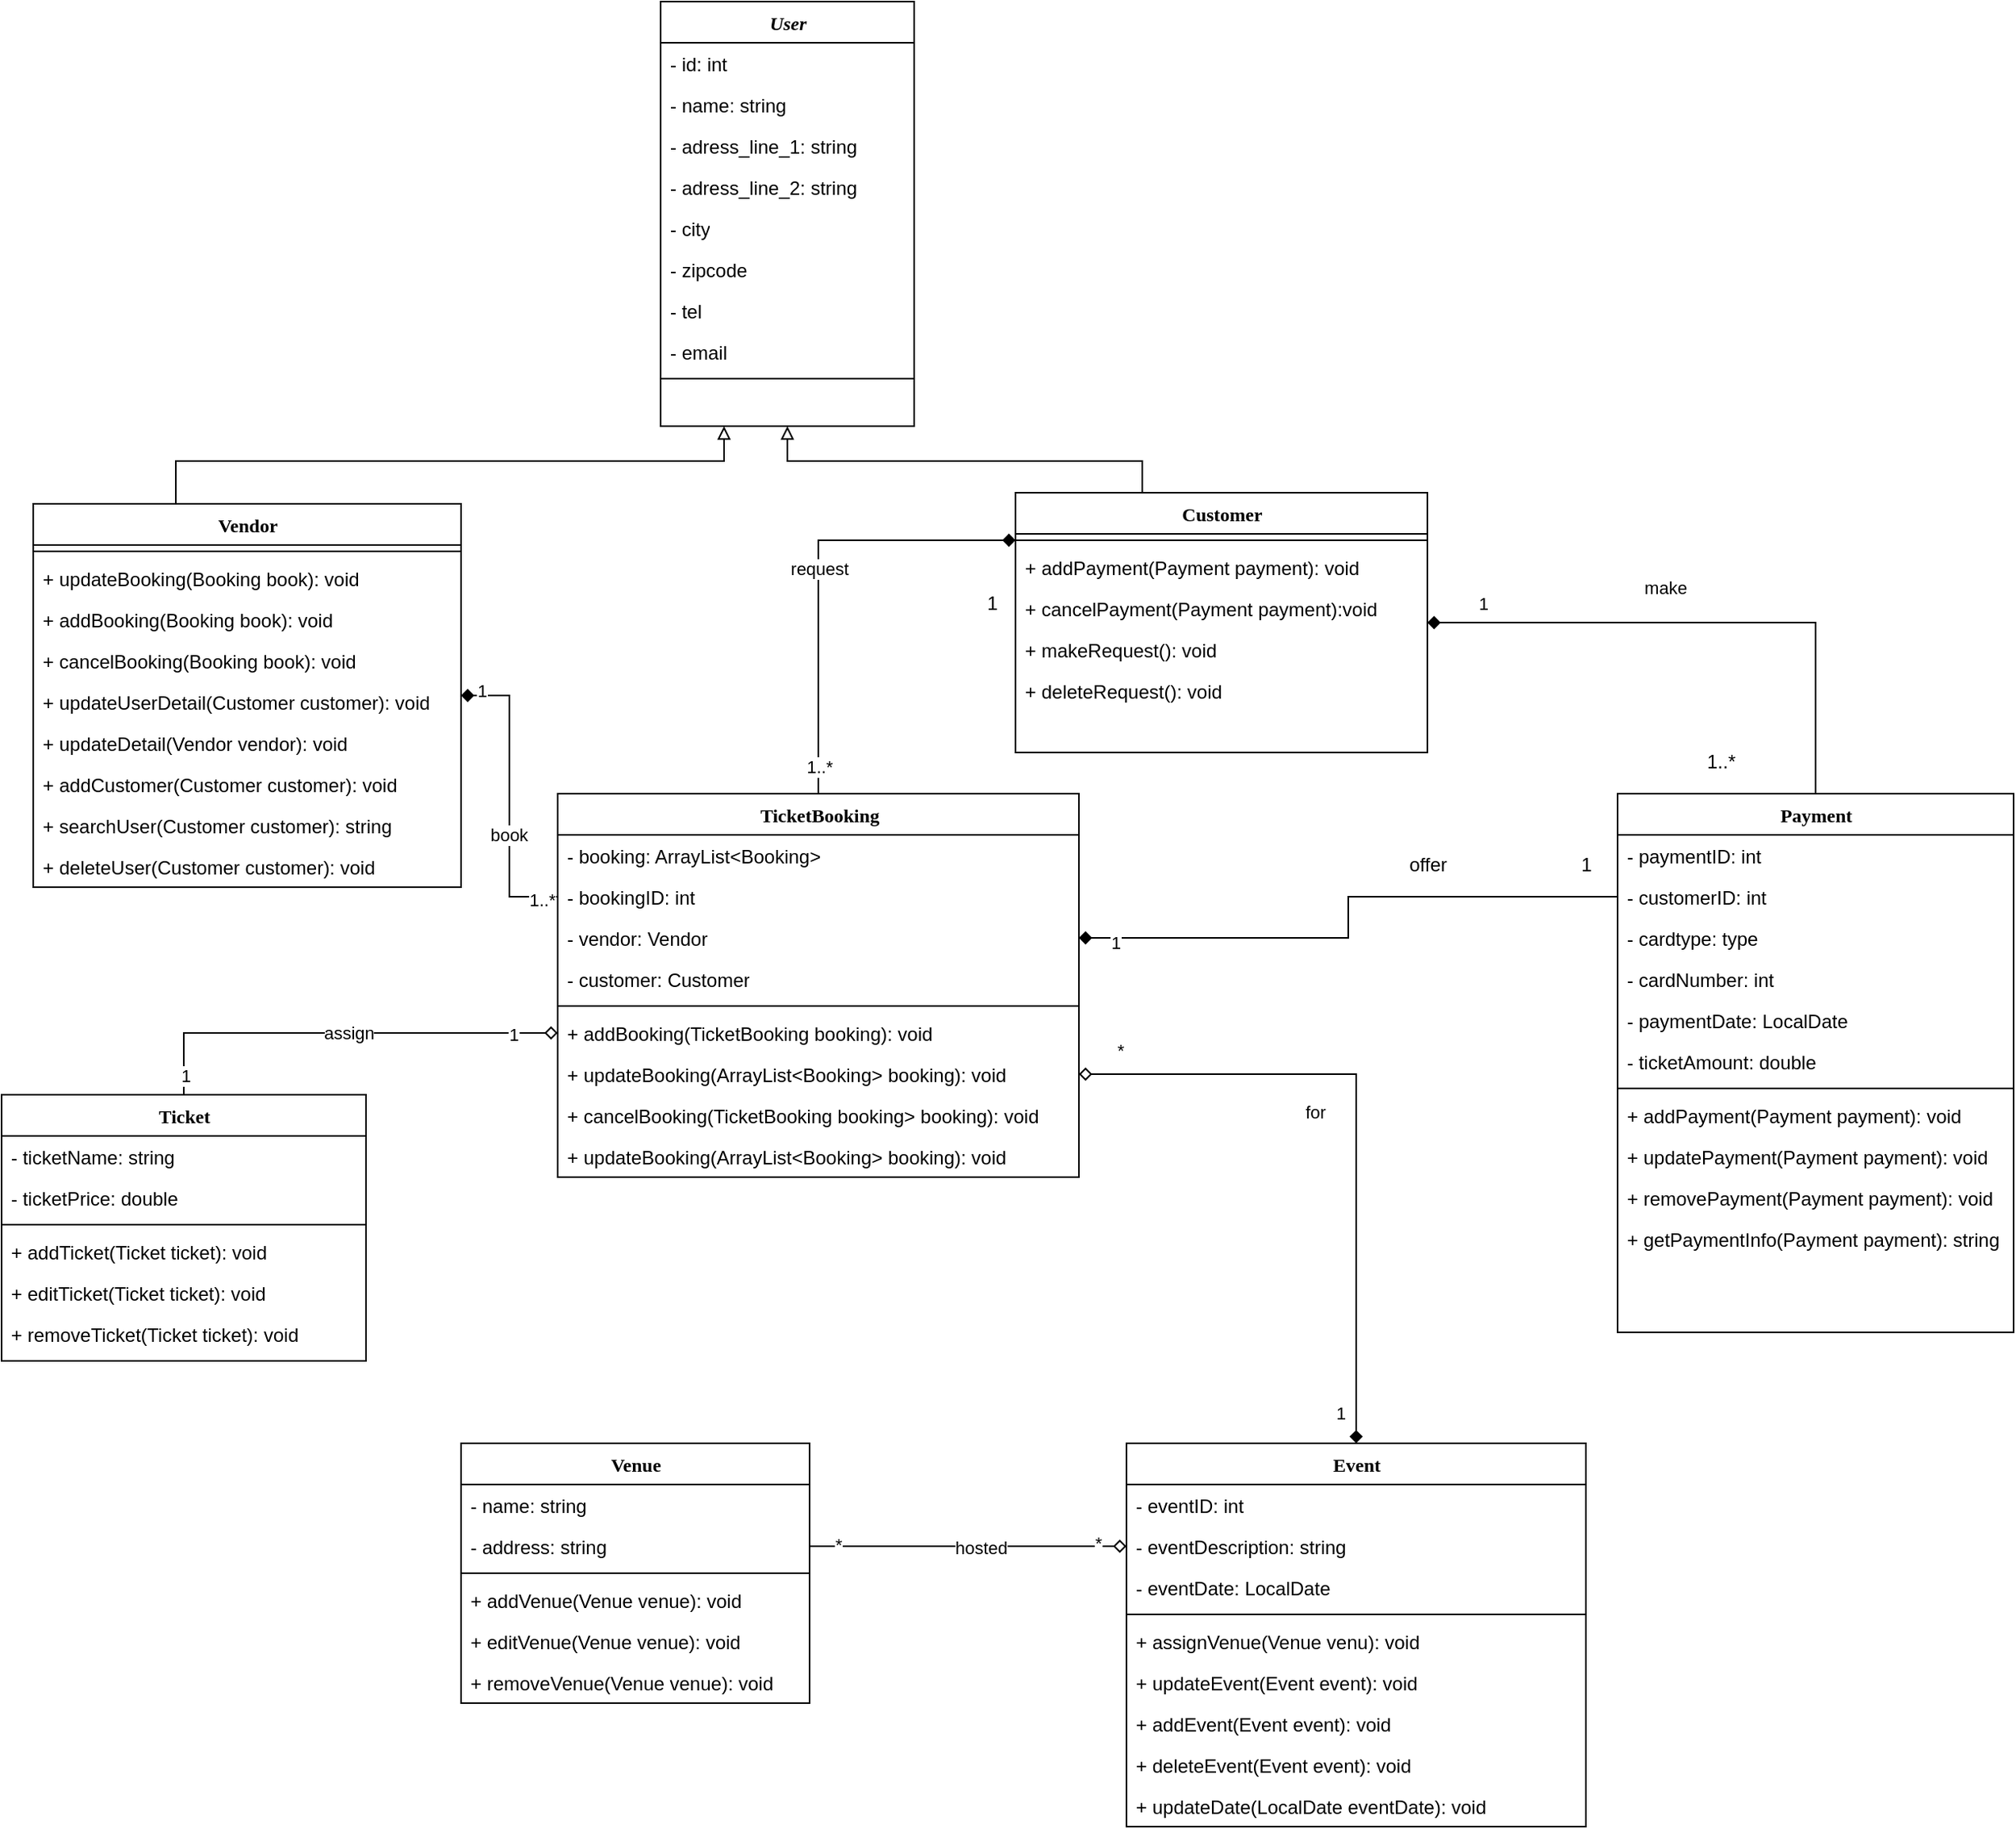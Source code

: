 <mxfile version="15.9.6" type="github">
  <diagram name="Page-1" id="6133507b-19e7-1e82-6fc7-422aa6c4b21f">
    <mxGraphModel dx="1566" dy="1756" grid="1" gridSize="10" guides="1" tooltips="1" connect="1" arrows="1" fold="1" page="1" pageScale="1" pageWidth="1100" pageHeight="850" background="none" math="0" shadow="0">
      <root>
        <mxCell id="0" />
        <mxCell id="1" parent="0" />
        <mxCell id="235556782a83e6d0-1" value="Ticket" style="swimlane;html=1;fontStyle=1;align=center;verticalAlign=top;childLayout=stackLayout;horizontal=1;startSize=26;horizontalStack=0;resizeParent=1;resizeLast=0;collapsible=1;marginBottom=0;swimlaneFillColor=#ffffff;rounded=0;shadow=0;comic=0;labelBackgroundColor=none;strokeWidth=1;fillColor=none;fontFamily=Verdana;fontSize=12" parent="1" vertex="1">
          <mxGeometry x="100" y="570" width="230" height="168" as="geometry" />
        </mxCell>
        <mxCell id="235556782a83e6d0-5" value="- ticketName: string" style="text;html=1;strokeColor=none;fillColor=none;align=left;verticalAlign=top;spacingLeft=4;spacingRight=4;whiteSpace=wrap;overflow=hidden;rotatable=0;points=[[0,0.5],[1,0.5]];portConstraint=eastwest;" parent="235556782a83e6d0-1" vertex="1">
          <mxGeometry y="26" width="230" height="26" as="geometry" />
        </mxCell>
        <mxCell id="LFKJ4DJ0kdJVVCBu7CJj-26" value="- ticketPrice: double" style="text;html=1;strokeColor=none;fillColor=none;align=left;verticalAlign=top;spacingLeft=4;spacingRight=4;whiteSpace=wrap;overflow=hidden;rotatable=0;points=[[0,0.5],[1,0.5]];portConstraint=eastwest;" vertex="1" parent="235556782a83e6d0-1">
          <mxGeometry y="52" width="230" height="26" as="geometry" />
        </mxCell>
        <mxCell id="235556782a83e6d0-6" value="" style="line;html=1;strokeWidth=1;fillColor=none;align=left;verticalAlign=middle;spacingTop=-1;spacingLeft=3;spacingRight=3;rotatable=0;labelPosition=right;points=[];portConstraint=eastwest;" parent="235556782a83e6d0-1" vertex="1">
          <mxGeometry y="78" width="230" height="8" as="geometry" />
        </mxCell>
        <mxCell id="235556782a83e6d0-7" value="+ addTicket(Ticket ticket): void" style="text;html=1;strokeColor=none;fillColor=none;align=left;verticalAlign=top;spacingLeft=4;spacingRight=4;whiteSpace=wrap;overflow=hidden;rotatable=0;points=[[0,0.5],[1,0.5]];portConstraint=eastwest;" parent="235556782a83e6d0-1" vertex="1">
          <mxGeometry y="86" width="230" height="26" as="geometry" />
        </mxCell>
        <mxCell id="LFKJ4DJ0kdJVVCBu7CJj-37" value="+ editTicket(Ticket ticket): void" style="text;html=1;strokeColor=none;fillColor=none;align=left;verticalAlign=top;spacingLeft=4;spacingRight=4;whiteSpace=wrap;overflow=hidden;rotatable=0;points=[[0,0.5],[1,0.5]];portConstraint=eastwest;" vertex="1" parent="235556782a83e6d0-1">
          <mxGeometry y="112" width="230" height="26" as="geometry" />
        </mxCell>
        <mxCell id="LFKJ4DJ0kdJVVCBu7CJj-38" value="+ removeTicket(Ticket ticket): void" style="text;html=1;strokeColor=none;fillColor=none;align=left;verticalAlign=top;spacingLeft=4;spacingRight=4;whiteSpace=wrap;overflow=hidden;rotatable=0;points=[[0,0.5],[1,0.5]];portConstraint=eastwest;" vertex="1" parent="235556782a83e6d0-1">
          <mxGeometry y="138" width="230" height="26" as="geometry" />
        </mxCell>
        <mxCell id="VvbC0j81pg6WPmM48NRY-18" style="edgeStyle=orthogonalEdgeStyle;rounded=0;orthogonalLoop=1;jettySize=auto;html=1;endArrow=block;endFill=0;entryX=0.25;entryY=1;entryDx=0;entryDy=0;exitX=0.5;exitY=0;exitDx=0;exitDy=0;" parent="1" source="78961159f06e98e8-17" target="VvbC0j81pg6WPmM48NRY-70" edge="1">
          <mxGeometry relative="1" as="geometry">
            <mxPoint x="610" y="190" as="targetPoint" />
            <Array as="points">
              <mxPoint x="210" y="170" />
              <mxPoint x="556" y="170" />
            </Array>
          </mxGeometry>
        </mxCell>
        <mxCell id="VvbC0j81pg6WPmM48NRY-22" style="edgeStyle=orthogonalEdgeStyle;rounded=0;orthogonalLoop=1;jettySize=auto;html=1;entryX=0;entryY=0.5;entryDx=0;entryDy=0;endArrow=none;endFill=0;startArrow=diamond;startFill=1;" parent="1" source="78961159f06e98e8-17" target="78961159f06e98e8-84" edge="1">
          <mxGeometry relative="1" as="geometry" />
        </mxCell>
        <mxCell id="VvbC0j81pg6WPmM48NRY-35" value="&lt;div&gt;book&lt;/div&gt;" style="edgeLabel;html=1;align=center;verticalAlign=middle;resizable=0;points=[];" parent="VvbC0j81pg6WPmM48NRY-22" vertex="1" connectable="0">
          <mxGeometry x="0.259" y="-1" relative="1" as="geometry">
            <mxPoint as="offset" />
          </mxGeometry>
        </mxCell>
        <mxCell id="VvbC0j81pg6WPmM48NRY-54" value="1..*" style="edgeLabel;html=1;align=center;verticalAlign=middle;resizable=0;points=[];" parent="VvbC0j81pg6WPmM48NRY-22" vertex="1" connectable="0">
          <mxGeometry x="0.896" y="-2" relative="1" as="geometry">
            <mxPoint as="offset" />
          </mxGeometry>
        </mxCell>
        <mxCell id="VvbC0j81pg6WPmM48NRY-84" value="1" style="edgeLabel;html=1;align=center;verticalAlign=middle;resizable=0;points=[];" parent="VvbC0j81pg6WPmM48NRY-22" vertex="1" connectable="0">
          <mxGeometry x="-0.861" y="3" relative="1" as="geometry">
            <mxPoint as="offset" />
          </mxGeometry>
        </mxCell>
        <mxCell id="78961159f06e98e8-17" value="Vendor" style="swimlane;html=1;fontStyle=1;align=center;verticalAlign=top;childLayout=stackLayout;horizontal=1;startSize=26;horizontalStack=0;resizeParent=1;resizeLast=0;collapsible=1;marginBottom=0;swimlaneFillColor=#ffffff;rounded=0;shadow=0;comic=0;labelBackgroundColor=none;strokeWidth=1;fillColor=none;fontFamily=Verdana;fontSize=12" parent="1" vertex="1">
          <mxGeometry x="120" y="197" width="270" height="242" as="geometry" />
        </mxCell>
        <mxCell id="78961159f06e98e8-19" value="" style="line;html=1;strokeWidth=1;fillColor=none;align=left;verticalAlign=middle;spacingTop=-1;spacingLeft=3;spacingRight=3;rotatable=0;labelPosition=right;points=[];portConstraint=eastwest;" parent="78961159f06e98e8-17" vertex="1">
          <mxGeometry y="26" width="270" height="8" as="geometry" />
        </mxCell>
        <mxCell id="78961159f06e98e8-27" value="+ updateBooking(Booking book): void" style="text;html=1;strokeColor=none;fillColor=none;align=left;verticalAlign=top;spacingLeft=4;spacingRight=4;whiteSpace=wrap;overflow=hidden;rotatable=0;points=[[0,0.5],[1,0.5]];portConstraint=eastwest;" parent="78961159f06e98e8-17" vertex="1">
          <mxGeometry y="34" width="270" height="26" as="geometry" />
        </mxCell>
        <mxCell id="VvbC0j81pg6WPmM48NRY-82" value="+ addBooking(Booking book): void" style="text;html=1;strokeColor=none;fillColor=none;align=left;verticalAlign=top;spacingLeft=4;spacingRight=4;whiteSpace=wrap;overflow=hidden;rotatable=0;points=[[0,0.5],[1,0.5]];portConstraint=eastwest;" parent="78961159f06e98e8-17" vertex="1">
          <mxGeometry y="60" width="270" height="26" as="geometry" />
        </mxCell>
        <mxCell id="VvbC0j81pg6WPmM48NRY-83" value="+ cancelBooking(Booking book): void" style="text;html=1;strokeColor=none;fillColor=none;align=left;verticalAlign=top;spacingLeft=4;spacingRight=4;whiteSpace=wrap;overflow=hidden;rotatable=0;points=[[0,0.5],[1,0.5]];portConstraint=eastwest;" parent="78961159f06e98e8-17" vertex="1">
          <mxGeometry y="86" width="270" height="26" as="geometry" />
        </mxCell>
        <mxCell id="LFKJ4DJ0kdJVVCBu7CJj-3" value="+ updateUserDetail(Customer customer): void" style="text;html=1;strokeColor=none;fillColor=none;align=left;verticalAlign=top;spacingLeft=4;spacingRight=4;whiteSpace=wrap;overflow=hidden;rotatable=0;points=[[0,0.5],[1,0.5]];portConstraint=eastwest;" vertex="1" parent="78961159f06e98e8-17">
          <mxGeometry y="112" width="270" height="26" as="geometry" />
        </mxCell>
        <mxCell id="LFKJ4DJ0kdJVVCBu7CJj-4" value="+ updateDetail(Vendor vendor): void" style="text;html=1;strokeColor=none;fillColor=none;align=left;verticalAlign=top;spacingLeft=4;spacingRight=4;whiteSpace=wrap;overflow=hidden;rotatable=0;points=[[0,0.5],[1,0.5]];portConstraint=eastwest;" vertex="1" parent="78961159f06e98e8-17">
          <mxGeometry y="138" width="270" height="26" as="geometry" />
        </mxCell>
        <mxCell id="LFKJ4DJ0kdJVVCBu7CJj-10" value="+ addCustomer(Customer customer): void" style="text;html=1;strokeColor=none;fillColor=none;align=left;verticalAlign=top;spacingLeft=4;spacingRight=4;whiteSpace=wrap;overflow=hidden;rotatable=0;points=[[0,0.5],[1,0.5]];portConstraint=eastwest;" vertex="1" parent="78961159f06e98e8-17">
          <mxGeometry y="164" width="270" height="26" as="geometry" />
        </mxCell>
        <mxCell id="LFKJ4DJ0kdJVVCBu7CJj-11" value="+ searchUser(Customer customer): string" style="text;html=1;strokeColor=none;fillColor=none;align=left;verticalAlign=top;spacingLeft=4;spacingRight=4;whiteSpace=wrap;overflow=hidden;rotatable=0;points=[[0,0.5],[1,0.5]];portConstraint=eastwest;" vertex="1" parent="78961159f06e98e8-17">
          <mxGeometry y="190" width="270" height="26" as="geometry" />
        </mxCell>
        <mxCell id="LFKJ4DJ0kdJVVCBu7CJj-12" value="+ deleteUser(Customer customer): void" style="text;html=1;strokeColor=none;fillColor=none;align=left;verticalAlign=top;spacingLeft=4;spacingRight=4;whiteSpace=wrap;overflow=hidden;rotatable=0;points=[[0,0.5],[1,0.5]];portConstraint=eastwest;" vertex="1" parent="78961159f06e98e8-17">
          <mxGeometry y="216" width="270" height="26" as="geometry" />
        </mxCell>
        <mxCell id="X1du8zmUO-IsF6_JLdfp-17" style="edgeStyle=orthogonalEdgeStyle;rounded=0;orthogonalLoop=1;jettySize=auto;html=1;entryX=0.5;entryY=0;entryDx=0;entryDy=0;startArrow=diamond;startFill=1;endArrow=none;endFill=0;" parent="1" source="78961159f06e98e8-43" target="78961159f06e98e8-108" edge="1">
          <mxGeometry relative="1" as="geometry" />
        </mxCell>
        <mxCell id="VvbC0j81pg6WPmM48NRY-36" value="make" style="edgeLabel;html=1;align=center;verticalAlign=middle;resizable=0;points=[];" parent="X1du8zmUO-IsF6_JLdfp-17" vertex="1" connectable="0">
          <mxGeometry x="-0.207" y="-1" relative="1" as="geometry">
            <mxPoint x="10" y="-23" as="offset" />
          </mxGeometry>
        </mxCell>
        <mxCell id="VvbC0j81pg6WPmM48NRY-37" value="1" style="edgeLabel;html=1;align=center;verticalAlign=middle;resizable=0;points=[];" parent="X1du8zmUO-IsF6_JLdfp-17" vertex="1" connectable="0">
          <mxGeometry x="-0.804" y="3" relative="1" as="geometry">
            <mxPoint y="-9" as="offset" />
          </mxGeometry>
        </mxCell>
        <mxCell id="VvbC0j81pg6WPmM48NRY-20" style="edgeStyle=orthogonalEdgeStyle;rounded=0;orthogonalLoop=1;jettySize=auto;html=1;entryX=0.5;entryY=1;entryDx=0;entryDy=0;endArrow=block;endFill=0;exitX=0.5;exitY=0;exitDx=0;exitDy=0;" parent="1" source="78961159f06e98e8-43" target="VvbC0j81pg6WPmM48NRY-70" edge="1">
          <mxGeometry relative="1" as="geometry">
            <mxPoint x="652.5" y="123" as="targetPoint" />
            <Array as="points">
              <mxPoint x="820" y="170" />
              <mxPoint x="596" y="170" />
            </Array>
          </mxGeometry>
        </mxCell>
        <mxCell id="78961159f06e98e8-43" value="Customer" style="swimlane;html=1;fontStyle=1;align=center;verticalAlign=top;childLayout=stackLayout;horizontal=1;startSize=26;horizontalStack=0;resizeParent=1;resizeLast=0;collapsible=1;marginBottom=0;swimlaneFillColor=#ffffff;rounded=0;shadow=0;comic=0;labelBackgroundColor=none;strokeWidth=1;fillColor=none;fontFamily=Verdana;fontSize=12" parent="1" vertex="1">
          <mxGeometry x="740" y="190" width="260" height="164" as="geometry" />
        </mxCell>
        <mxCell id="78961159f06e98e8-51" value="" style="line;html=1;strokeWidth=1;fillColor=none;align=left;verticalAlign=middle;spacingTop=-1;spacingLeft=3;spacingRight=3;rotatable=0;labelPosition=right;points=[];portConstraint=eastwest;" parent="78961159f06e98e8-43" vertex="1">
          <mxGeometry y="26" width="260" height="8" as="geometry" />
        </mxCell>
        <mxCell id="b94bc138ca980ef-2" value="+ addPayment(Payment payment): void" style="text;html=1;strokeColor=none;fillColor=none;align=left;verticalAlign=top;spacingLeft=4;spacingRight=4;whiteSpace=wrap;overflow=hidden;rotatable=0;points=[[0,0.5],[1,0.5]];portConstraint=eastwest;" parent="78961159f06e98e8-43" vertex="1">
          <mxGeometry y="34" width="260" height="26" as="geometry" />
        </mxCell>
        <mxCell id="b94bc138ca980ef-3" value="+ cancelPayment(Payment payment):void" style="text;html=1;strokeColor=none;fillColor=none;align=left;verticalAlign=top;spacingLeft=4;spacingRight=4;whiteSpace=wrap;overflow=hidden;rotatable=0;points=[[0,0.5],[1,0.5]];portConstraint=eastwest;" parent="78961159f06e98e8-43" vertex="1">
          <mxGeometry y="60" width="260" height="26" as="geometry" />
        </mxCell>
        <mxCell id="VvbC0j81pg6WPmM48NRY-86" value="+ makeRequest(): void" style="text;html=1;strokeColor=none;fillColor=none;align=left;verticalAlign=top;spacingLeft=4;spacingRight=4;whiteSpace=wrap;overflow=hidden;rotatable=0;points=[[0,0.5],[1,0.5]];portConstraint=eastwest;" parent="78961159f06e98e8-43" vertex="1">
          <mxGeometry y="86" width="260" height="26" as="geometry" />
        </mxCell>
        <mxCell id="LFKJ4DJ0kdJVVCBu7CJj-5" value="+ deleteRequest(): void" style="text;html=1;strokeColor=none;fillColor=none;align=left;verticalAlign=top;spacingLeft=4;spacingRight=4;whiteSpace=wrap;overflow=hidden;rotatable=0;points=[[0,0.5],[1,0.5]];portConstraint=eastwest;" vertex="1" parent="78961159f06e98e8-43">
          <mxGeometry y="112" width="260" height="26" as="geometry" />
        </mxCell>
        <mxCell id="VvbC0j81pg6WPmM48NRY-23" style="edgeStyle=orthogonalEdgeStyle;rounded=0;orthogonalLoop=1;jettySize=auto;html=1;exitX=0;exitY=0.5;exitDx=0;exitDy=0;entryX=0.5;entryY=0;entryDx=0;entryDy=0;endArrow=none;endFill=0;startArrow=diamond;startFill=0;" parent="1" source="78961159f06e98e8-94" target="235556782a83e6d0-1" edge="1">
          <mxGeometry relative="1" as="geometry" />
        </mxCell>
        <mxCell id="VvbC0j81pg6WPmM48NRY-34" value="assign" style="edgeLabel;html=1;align=center;verticalAlign=middle;resizable=0;points=[];" parent="VvbC0j81pg6WPmM48NRY-23" vertex="1" connectable="0">
          <mxGeometry x="-0.036" relative="1" as="geometry">
            <mxPoint as="offset" />
          </mxGeometry>
        </mxCell>
        <mxCell id="VvbC0j81pg6WPmM48NRY-50" value="1" style="edgeLabel;html=1;align=center;verticalAlign=middle;resizable=0;points=[];" parent="VvbC0j81pg6WPmM48NRY-23" vertex="1" connectable="0">
          <mxGeometry x="0.908" y="1" relative="1" as="geometry">
            <mxPoint as="offset" />
          </mxGeometry>
        </mxCell>
        <mxCell id="VvbC0j81pg6WPmM48NRY-51" value="&lt;div&gt;1&lt;/div&gt;" style="edgeLabel;html=1;align=center;verticalAlign=middle;resizable=0;points=[];" parent="VvbC0j81pg6WPmM48NRY-23" vertex="1" connectable="0">
          <mxGeometry x="-0.793" y="1" relative="1" as="geometry">
            <mxPoint as="offset" />
          </mxGeometry>
        </mxCell>
        <mxCell id="78961159f06e98e8-82" value="TicketBooking" style="swimlane;html=1;fontStyle=1;align=center;verticalAlign=top;childLayout=stackLayout;horizontal=1;startSize=26;horizontalStack=0;resizeParent=1;resizeLast=0;collapsible=1;marginBottom=0;swimlaneFillColor=#ffffff;rounded=0;shadow=0;comic=0;labelBackgroundColor=none;strokeWidth=1;fillColor=none;fontFamily=Verdana;fontSize=12" parent="1" vertex="1">
          <mxGeometry x="451" y="380" width="329" height="242" as="geometry" />
        </mxCell>
        <mxCell id="LFKJ4DJ0kdJVVCBu7CJj-30" value="- booking: ArrayList&amp;lt;Booking&amp;gt;" style="text;html=1;strokeColor=none;fillColor=none;align=left;verticalAlign=top;spacingLeft=4;spacingRight=4;whiteSpace=wrap;overflow=hidden;rotatable=0;points=[[0,0.5],[1,0.5]];portConstraint=eastwest;" vertex="1" parent="78961159f06e98e8-82">
          <mxGeometry y="26" width="329" height="26" as="geometry" />
        </mxCell>
        <mxCell id="78961159f06e98e8-84" value="- bookingID: int" style="text;html=1;strokeColor=none;fillColor=none;align=left;verticalAlign=top;spacingLeft=4;spacingRight=4;whiteSpace=wrap;overflow=hidden;rotatable=0;points=[[0,0.5],[1,0.5]];portConstraint=eastwest;" parent="78961159f06e98e8-82" vertex="1">
          <mxGeometry y="52" width="329" height="26" as="geometry" />
        </mxCell>
        <mxCell id="78961159f06e98e8-89" value="- vendor: Vendor" style="text;html=1;strokeColor=none;fillColor=none;align=left;verticalAlign=top;spacingLeft=4;spacingRight=4;whiteSpace=wrap;overflow=hidden;rotatable=0;points=[[0,0.5],[1,0.5]];portConstraint=eastwest;" parent="78961159f06e98e8-82" vertex="1">
          <mxGeometry y="78" width="329" height="26" as="geometry" />
        </mxCell>
        <mxCell id="LFKJ4DJ0kdJVVCBu7CJj-27" value="- customer: Customer" style="text;html=1;strokeColor=none;fillColor=none;align=left;verticalAlign=top;spacingLeft=4;spacingRight=4;whiteSpace=wrap;overflow=hidden;rotatable=0;points=[[0,0.5],[1,0.5]];portConstraint=eastwest;" vertex="1" parent="78961159f06e98e8-82">
          <mxGeometry y="104" width="329" height="26" as="geometry" />
        </mxCell>
        <mxCell id="78961159f06e98e8-90" value="" style="line;html=1;strokeWidth=1;fillColor=none;align=left;verticalAlign=middle;spacingTop=-1;spacingLeft=3;spacingRight=3;rotatable=0;labelPosition=right;points=[];portConstraint=eastwest;" parent="78961159f06e98e8-82" vertex="1">
          <mxGeometry y="130" width="329" height="8" as="geometry" />
        </mxCell>
        <mxCell id="78961159f06e98e8-94" value="+ addBooking(TicketBooking booking): void" style="text;html=1;strokeColor=none;fillColor=none;align=left;verticalAlign=top;spacingLeft=4;spacingRight=4;whiteSpace=wrap;overflow=hidden;rotatable=0;points=[[0,0.5],[1,0.5]];portConstraint=eastwest;" parent="78961159f06e98e8-82" vertex="1">
          <mxGeometry y="138" width="329" height="26" as="geometry" />
        </mxCell>
        <mxCell id="b94bc138ca980ef-4" value="+ updateBooking(ArrayList&amp;lt;Booking&amp;gt; booking): void" style="text;html=1;strokeColor=none;fillColor=none;align=left;verticalAlign=top;spacingLeft=4;spacingRight=4;whiteSpace=wrap;overflow=hidden;rotatable=0;points=[[0,0.5],[1,0.5]];portConstraint=eastwest;" parent="78961159f06e98e8-82" vertex="1">
          <mxGeometry y="164" width="329" height="26" as="geometry" />
        </mxCell>
        <mxCell id="LFKJ4DJ0kdJVVCBu7CJj-40" value="+ cancelBooking(TicketBooking booking&amp;gt; booking): void" style="text;html=1;strokeColor=none;fillColor=none;align=left;verticalAlign=top;spacingLeft=4;spacingRight=4;whiteSpace=wrap;overflow=hidden;rotatable=0;points=[[0,0.5],[1,0.5]];portConstraint=eastwest;" vertex="1" parent="78961159f06e98e8-82">
          <mxGeometry y="190" width="329" height="26" as="geometry" />
        </mxCell>
        <mxCell id="LFKJ4DJ0kdJVVCBu7CJj-41" value="+ updateBooking(ArrayList&amp;lt;Booking&amp;gt; booking): void" style="text;html=1;strokeColor=none;fillColor=none;align=left;verticalAlign=top;spacingLeft=4;spacingRight=4;whiteSpace=wrap;overflow=hidden;rotatable=0;points=[[0,0.5],[1,0.5]];portConstraint=eastwest;" vertex="1" parent="78961159f06e98e8-82">
          <mxGeometry y="216" width="329" height="26" as="geometry" />
        </mxCell>
        <mxCell id="78961159f06e98e8-108" value="Payment" style="swimlane;html=1;fontStyle=1;align=center;verticalAlign=top;childLayout=stackLayout;horizontal=1;startSize=26;horizontalStack=0;resizeParent=1;resizeLast=0;collapsible=1;marginBottom=0;swimlaneFillColor=#ffffff;rounded=0;shadow=0;comic=0;labelBackgroundColor=none;strokeWidth=1;fillColor=none;fontFamily=Verdana;fontSize=12" parent="1" vertex="1">
          <mxGeometry x="1120" y="380" width="250" height="340" as="geometry" />
        </mxCell>
        <mxCell id="LFKJ4DJ0kdJVVCBu7CJj-6" value="- paymentID: int" style="text;html=1;strokeColor=none;fillColor=none;align=left;verticalAlign=top;spacingLeft=4;spacingRight=4;whiteSpace=wrap;overflow=hidden;rotatable=0;points=[[0,0.5],[1,0.5]];portConstraint=eastwest;" vertex="1" parent="78961159f06e98e8-108">
          <mxGeometry y="26" width="250" height="26" as="geometry" />
        </mxCell>
        <mxCell id="LFKJ4DJ0kdJVVCBu7CJj-7" value="- customerID: int" style="text;html=1;strokeColor=none;fillColor=none;align=left;verticalAlign=top;spacingLeft=4;spacingRight=4;whiteSpace=wrap;overflow=hidden;rotatable=0;points=[[0,0.5],[1,0.5]];portConstraint=eastwest;" vertex="1" parent="78961159f06e98e8-108">
          <mxGeometry y="52" width="250" height="26" as="geometry" />
        </mxCell>
        <mxCell id="78961159f06e98e8-110" value="- cardtype: type" style="text;html=1;strokeColor=none;fillColor=none;align=left;verticalAlign=top;spacingLeft=4;spacingRight=4;whiteSpace=wrap;overflow=hidden;rotatable=0;points=[[0,0.5],[1,0.5]];portConstraint=eastwest;" parent="78961159f06e98e8-108" vertex="1">
          <mxGeometry y="78" width="250" height="26" as="geometry" />
        </mxCell>
        <mxCell id="78961159f06e98e8-109" value="- cardNumber: int" style="text;html=1;strokeColor=none;fillColor=none;align=left;verticalAlign=top;spacingLeft=4;spacingRight=4;whiteSpace=wrap;overflow=hidden;rotatable=0;points=[[0,0.5],[1,0.5]];portConstraint=eastwest;" parent="78961159f06e98e8-108" vertex="1">
          <mxGeometry y="104" width="250" height="26" as="geometry" />
        </mxCell>
        <mxCell id="LFKJ4DJ0kdJVVCBu7CJj-8" value="- paymentDate: LocalDate" style="text;html=1;strokeColor=none;fillColor=none;align=left;verticalAlign=top;spacingLeft=4;spacingRight=4;whiteSpace=wrap;overflow=hidden;rotatable=0;points=[[0,0.5],[1,0.5]];portConstraint=eastwest;" vertex="1" parent="78961159f06e98e8-108">
          <mxGeometry y="130" width="250" height="26" as="geometry" />
        </mxCell>
        <mxCell id="LFKJ4DJ0kdJVVCBu7CJj-9" value="- ticketAmount: double" style="text;html=1;strokeColor=none;fillColor=none;align=left;verticalAlign=top;spacingLeft=4;spacingRight=4;whiteSpace=wrap;overflow=hidden;rotatable=0;points=[[0,0.5],[1,0.5]];portConstraint=eastwest;" vertex="1" parent="78961159f06e98e8-108">
          <mxGeometry y="156" width="250" height="26" as="geometry" />
        </mxCell>
        <mxCell id="78961159f06e98e8-116" value="" style="line;html=1;strokeWidth=1;fillColor=none;align=left;verticalAlign=middle;spacingTop=-1;spacingLeft=3;spacingRight=3;rotatable=0;labelPosition=right;points=[];portConstraint=eastwest;" parent="78961159f06e98e8-108" vertex="1">
          <mxGeometry y="182" width="250" height="8" as="geometry" />
        </mxCell>
        <mxCell id="78961159f06e98e8-117" value="+ addPayment(Payment payment): void" style="text;html=1;strokeColor=none;fillColor=none;align=left;verticalAlign=top;spacingLeft=4;spacingRight=4;whiteSpace=wrap;overflow=hidden;rotatable=0;points=[[0,0.5],[1,0.5]];portConstraint=eastwest;" parent="78961159f06e98e8-108" vertex="1">
          <mxGeometry y="190" width="250" height="26" as="geometry" />
        </mxCell>
        <mxCell id="LFKJ4DJ0kdJVVCBu7CJj-14" value="+ updatePayment(Payment payment): void" style="text;html=1;strokeColor=none;fillColor=none;align=left;verticalAlign=top;spacingLeft=4;spacingRight=4;whiteSpace=wrap;overflow=hidden;rotatable=0;points=[[0,0.5],[1,0.5]];portConstraint=eastwest;" vertex="1" parent="78961159f06e98e8-108">
          <mxGeometry y="216" width="250" height="26" as="geometry" />
        </mxCell>
        <mxCell id="LFKJ4DJ0kdJVVCBu7CJj-15" value="+ removePayment(Payment payment): void" style="text;html=1;strokeColor=none;fillColor=none;align=left;verticalAlign=top;spacingLeft=4;spacingRight=4;whiteSpace=wrap;overflow=hidden;rotatable=0;points=[[0,0.5],[1,0.5]];portConstraint=eastwest;" vertex="1" parent="78961159f06e98e8-108">
          <mxGeometry y="242" width="250" height="26" as="geometry" />
        </mxCell>
        <mxCell id="LFKJ4DJ0kdJVVCBu7CJj-16" value="+ getPaymentInfo(Payment payment): string" style="text;html=1;strokeColor=none;fillColor=none;align=left;verticalAlign=top;spacingLeft=4;spacingRight=4;whiteSpace=wrap;overflow=hidden;rotatable=0;points=[[0,0.5],[1,0.5]];portConstraint=eastwest;" vertex="1" parent="78961159f06e98e8-108">
          <mxGeometry y="268" width="250" height="26" as="geometry" />
        </mxCell>
        <mxCell id="VvbC0j81pg6WPmM48NRY-21" value="request" style="edgeStyle=orthogonalEdgeStyle;rounded=0;orthogonalLoop=1;jettySize=auto;html=1;entryX=0.5;entryY=0;entryDx=0;entryDy=0;endArrow=none;endFill=0;startArrow=diamond;startFill=1;" parent="1" source="78961159f06e98e8-51" target="78961159f06e98e8-82" edge="1">
          <mxGeometry relative="1" as="geometry" />
        </mxCell>
        <mxCell id="VvbC0j81pg6WPmM48NRY-53" value="1..*" style="edgeLabel;html=1;align=center;verticalAlign=middle;resizable=0;points=[];" parent="VvbC0j81pg6WPmM48NRY-21" vertex="1" connectable="0">
          <mxGeometry x="0.881" relative="1" as="geometry">
            <mxPoint as="offset" />
          </mxGeometry>
        </mxCell>
        <mxCell id="VvbC0j81pg6WPmM48NRY-27" value="1" style="text;html=1;align=center;verticalAlign=middle;resizable=0;points=[];autosize=1;strokeColor=none;fillColor=none;" parent="1" vertex="1">
          <mxGeometry x="715" y="250" width="20" height="20" as="geometry" />
        </mxCell>
        <mxCell id="VvbC0j81pg6WPmM48NRY-38" value="1..*" style="text;html=1;align=center;verticalAlign=middle;resizable=0;points=[];autosize=1;strokeColor=none;fillColor=none;" parent="1" vertex="1">
          <mxGeometry x="1170" y="350" width="30" height="20" as="geometry" />
        </mxCell>
        <mxCell id="VvbC0j81pg6WPmM48NRY-39" value="Event" style="swimlane;html=1;fontStyle=1;align=center;verticalAlign=top;childLayout=stackLayout;horizontal=1;startSize=26;horizontalStack=0;resizeParent=1;resizeLast=0;collapsible=1;marginBottom=0;swimlaneFillColor=#ffffff;rounded=0;shadow=0;comic=0;labelBackgroundColor=none;strokeWidth=1;fillColor=none;fontFamily=Verdana;fontSize=12" parent="1" vertex="1">
          <mxGeometry x="810" y="790" width="290" height="242" as="geometry" />
        </mxCell>
        <mxCell id="VvbC0j81pg6WPmM48NRY-40" value="- eventID: int" style="text;html=1;strokeColor=none;fillColor=none;align=left;verticalAlign=top;spacingLeft=4;spacingRight=4;whiteSpace=wrap;overflow=hidden;rotatable=0;points=[[0,0.5],[1,0.5]];portConstraint=eastwest;" parent="VvbC0j81pg6WPmM48NRY-39" vertex="1">
          <mxGeometry y="26" width="290" height="26" as="geometry" />
        </mxCell>
        <mxCell id="VvbC0j81pg6WPmM48NRY-41" value="- eventDescription: string" style="text;html=1;strokeColor=none;fillColor=none;align=left;verticalAlign=top;spacingLeft=4;spacingRight=4;whiteSpace=wrap;overflow=hidden;rotatable=0;points=[[0,0.5],[1,0.5]];portConstraint=eastwest;" parent="VvbC0j81pg6WPmM48NRY-39" vertex="1">
          <mxGeometry y="52" width="290" height="26" as="geometry" />
        </mxCell>
        <mxCell id="LFKJ4DJ0kdJVVCBu7CJj-31" value="- eventDate: LocalDate" style="text;html=1;strokeColor=none;fillColor=none;align=left;verticalAlign=top;spacingLeft=4;spacingRight=4;whiteSpace=wrap;overflow=hidden;rotatable=0;points=[[0,0.5],[1,0.5]];portConstraint=eastwest;" vertex="1" parent="VvbC0j81pg6WPmM48NRY-39">
          <mxGeometry y="78" width="290" height="26" as="geometry" />
        </mxCell>
        <mxCell id="VvbC0j81pg6WPmM48NRY-42" value="" style="line;html=1;strokeWidth=1;fillColor=none;align=left;verticalAlign=middle;spacingTop=-1;spacingLeft=3;spacingRight=3;rotatable=0;labelPosition=right;points=[];portConstraint=eastwest;" parent="VvbC0j81pg6WPmM48NRY-39" vertex="1">
          <mxGeometry y="104" width="290" height="8" as="geometry" />
        </mxCell>
        <mxCell id="VvbC0j81pg6WPmM48NRY-43" value="+ assignVenue(Venue venu): void" style="text;html=1;strokeColor=none;fillColor=none;align=left;verticalAlign=top;spacingLeft=4;spacingRight=4;whiteSpace=wrap;overflow=hidden;rotatable=0;points=[[0,0.5],[1,0.5]];portConstraint=eastwest;" parent="VvbC0j81pg6WPmM48NRY-39" vertex="1">
          <mxGeometry y="112" width="290" height="26" as="geometry" />
        </mxCell>
        <mxCell id="LFKJ4DJ0kdJVVCBu7CJj-32" value="+ updateEvent(Event event): void" style="text;html=1;strokeColor=none;fillColor=none;align=left;verticalAlign=top;spacingLeft=4;spacingRight=4;whiteSpace=wrap;overflow=hidden;rotatable=0;points=[[0,0.5],[1,0.5]];portConstraint=eastwest;" vertex="1" parent="VvbC0j81pg6WPmM48NRY-39">
          <mxGeometry y="138" width="290" height="26" as="geometry" />
        </mxCell>
        <mxCell id="LFKJ4DJ0kdJVVCBu7CJj-33" value="+ addEvent(Event event): void" style="text;html=1;strokeColor=none;fillColor=none;align=left;verticalAlign=top;spacingLeft=4;spacingRight=4;whiteSpace=wrap;overflow=hidden;rotatable=0;points=[[0,0.5],[1,0.5]];portConstraint=eastwest;" vertex="1" parent="VvbC0j81pg6WPmM48NRY-39">
          <mxGeometry y="164" width="290" height="26" as="geometry" />
        </mxCell>
        <mxCell id="LFKJ4DJ0kdJVVCBu7CJj-34" value="+ deleteEvent(Event event): void" style="text;html=1;strokeColor=none;fillColor=none;align=left;verticalAlign=top;spacingLeft=4;spacingRight=4;whiteSpace=wrap;overflow=hidden;rotatable=0;points=[[0,0.5],[1,0.5]];portConstraint=eastwest;" vertex="1" parent="VvbC0j81pg6WPmM48NRY-39">
          <mxGeometry y="190" width="290" height="26" as="geometry" />
        </mxCell>
        <mxCell id="LFKJ4DJ0kdJVVCBu7CJj-36" value="+ updateDate(LocalDate eventDate): void" style="text;html=1;strokeColor=none;fillColor=none;align=left;verticalAlign=top;spacingLeft=4;spacingRight=4;whiteSpace=wrap;overflow=hidden;rotatable=0;points=[[0,0.5],[1,0.5]];portConstraint=eastwest;" vertex="1" parent="VvbC0j81pg6WPmM48NRY-39">
          <mxGeometry y="216" width="290" height="26" as="geometry" />
        </mxCell>
        <mxCell id="VvbC0j81pg6WPmM48NRY-55" style="edgeStyle=orthogonalEdgeStyle;rounded=0;orthogonalLoop=1;jettySize=auto;html=1;exitX=1;exitY=0.5;exitDx=0;exitDy=0;entryX=0.5;entryY=0;entryDx=0;entryDy=0;startArrow=diamond;startFill=0;endArrow=diamond;endFill=1;" parent="1" source="b94bc138ca980ef-4" target="VvbC0j81pg6WPmM48NRY-39" edge="1">
          <mxGeometry relative="1" as="geometry" />
        </mxCell>
        <mxCell id="VvbC0j81pg6WPmM48NRY-56" value="*" style="edgeLabel;html=1;align=center;verticalAlign=middle;resizable=0;points=[];" parent="VvbC0j81pg6WPmM48NRY-55" vertex="1" connectable="0">
          <mxGeometry x="-0.872" y="-1" relative="1" as="geometry">
            <mxPoint y="-16" as="offset" />
          </mxGeometry>
        </mxCell>
        <mxCell id="VvbC0j81pg6WPmM48NRY-57" value="1" style="edgeLabel;html=1;align=center;verticalAlign=middle;resizable=0;points=[];" parent="VvbC0j81pg6WPmM48NRY-55" vertex="1" connectable="0">
          <mxGeometry x="0.905" relative="1" as="geometry">
            <mxPoint x="-10" as="offset" />
          </mxGeometry>
        </mxCell>
        <mxCell id="VvbC0j81pg6WPmM48NRY-58" value="for" style="edgeLabel;html=1;align=center;verticalAlign=middle;resizable=0;points=[];" parent="VvbC0j81pg6WPmM48NRY-55" vertex="1" connectable="0">
          <mxGeometry x="-0.109" y="2" relative="1" as="geometry">
            <mxPoint x="-28" y="17" as="offset" />
          </mxGeometry>
        </mxCell>
        <mxCell id="VvbC0j81pg6WPmM48NRY-59" value="Venue" style="swimlane;html=1;fontStyle=1;align=center;verticalAlign=top;childLayout=stackLayout;horizontal=1;startSize=26;horizontalStack=0;resizeParent=1;resizeLast=0;collapsible=1;marginBottom=0;swimlaneFillColor=#ffffff;rounded=0;shadow=0;comic=0;labelBackgroundColor=none;strokeWidth=1;fillColor=none;fontFamily=Verdana;fontSize=12" parent="1" vertex="1">
          <mxGeometry x="390" y="790" width="220" height="164" as="geometry" />
        </mxCell>
        <mxCell id="VvbC0j81pg6WPmM48NRY-60" value="- name: string" style="text;html=1;strokeColor=none;fillColor=none;align=left;verticalAlign=top;spacingLeft=4;spacingRight=4;whiteSpace=wrap;overflow=hidden;rotatable=0;points=[[0,0.5],[1,0.5]];portConstraint=eastwest;" parent="VvbC0j81pg6WPmM48NRY-59" vertex="1">
          <mxGeometry y="26" width="220" height="26" as="geometry" />
        </mxCell>
        <mxCell id="VvbC0j81pg6WPmM48NRY-61" value="- address: string" style="text;html=1;strokeColor=none;fillColor=none;align=left;verticalAlign=top;spacingLeft=4;spacingRight=4;whiteSpace=wrap;overflow=hidden;rotatable=0;points=[[0,0.5],[1,0.5]];portConstraint=eastwest;" parent="VvbC0j81pg6WPmM48NRY-59" vertex="1">
          <mxGeometry y="52" width="220" height="26" as="geometry" />
        </mxCell>
        <mxCell id="VvbC0j81pg6WPmM48NRY-62" value="" style="line;html=1;strokeWidth=1;fillColor=none;align=left;verticalAlign=middle;spacingTop=-1;spacingLeft=3;spacingRight=3;rotatable=0;labelPosition=right;points=[];portConstraint=eastwest;" parent="VvbC0j81pg6WPmM48NRY-59" vertex="1">
          <mxGeometry y="78" width="220" height="8" as="geometry" />
        </mxCell>
        <mxCell id="VvbC0j81pg6WPmM48NRY-63" value="+ addVenue(Venue venue): void" style="text;html=1;strokeColor=none;fillColor=none;align=left;verticalAlign=top;spacingLeft=4;spacingRight=4;whiteSpace=wrap;overflow=hidden;rotatable=0;points=[[0,0.5],[1,0.5]];portConstraint=eastwest;" parent="VvbC0j81pg6WPmM48NRY-59" vertex="1">
          <mxGeometry y="86" width="220" height="26" as="geometry" />
        </mxCell>
        <mxCell id="LFKJ4DJ0kdJVVCBu7CJj-35" value="+ editVenue(Venue venue): void" style="text;html=1;strokeColor=none;fillColor=none;align=left;verticalAlign=top;spacingLeft=4;spacingRight=4;whiteSpace=wrap;overflow=hidden;rotatable=0;points=[[0,0.5],[1,0.5]];portConstraint=eastwest;" vertex="1" parent="VvbC0j81pg6WPmM48NRY-59">
          <mxGeometry y="112" width="220" height="26" as="geometry" />
        </mxCell>
        <mxCell id="LFKJ4DJ0kdJVVCBu7CJj-39" value="+ removeVenue(Venue venue): void" style="text;html=1;strokeColor=none;fillColor=none;align=left;verticalAlign=top;spacingLeft=4;spacingRight=4;whiteSpace=wrap;overflow=hidden;rotatable=0;points=[[0,0.5],[1,0.5]];portConstraint=eastwest;" vertex="1" parent="VvbC0j81pg6WPmM48NRY-59">
          <mxGeometry y="138" width="220" height="26" as="geometry" />
        </mxCell>
        <mxCell id="VvbC0j81pg6WPmM48NRY-64" style="edgeStyle=orthogonalEdgeStyle;rounded=0;orthogonalLoop=1;jettySize=auto;html=1;entryX=1;entryY=0.5;entryDx=0;entryDy=0;startArrow=diamond;startFill=0;endArrow=none;endFill=0;" parent="1" source="VvbC0j81pg6WPmM48NRY-41" target="VvbC0j81pg6WPmM48NRY-61" edge="1">
          <mxGeometry relative="1" as="geometry" />
        </mxCell>
        <mxCell id="VvbC0j81pg6WPmM48NRY-66" value="hosted" style="edgeLabel;html=1;align=center;verticalAlign=middle;resizable=0;points=[];" parent="VvbC0j81pg6WPmM48NRY-64" vertex="1" connectable="0">
          <mxGeometry x="-0.077" y="1" relative="1" as="geometry">
            <mxPoint as="offset" />
          </mxGeometry>
        </mxCell>
        <mxCell id="VvbC0j81pg6WPmM48NRY-67" value="*" style="edgeLabel;html=1;align=center;verticalAlign=middle;resizable=0;points=[];" parent="VvbC0j81pg6WPmM48NRY-64" vertex="1" connectable="0">
          <mxGeometry x="-0.818" y="-2" relative="1" as="geometry">
            <mxPoint as="offset" />
          </mxGeometry>
        </mxCell>
        <mxCell id="VvbC0j81pg6WPmM48NRY-68" value="*" style="edgeLabel;html=1;align=center;verticalAlign=middle;resizable=0;points=[];" parent="VvbC0j81pg6WPmM48NRY-64" vertex="1" connectable="0">
          <mxGeometry x="0.824" y="-1" relative="1" as="geometry">
            <mxPoint as="offset" />
          </mxGeometry>
        </mxCell>
        <mxCell id="VvbC0j81pg6WPmM48NRY-70" value="&lt;i&gt;User&lt;/i&gt;" style="swimlane;html=1;fontStyle=1;align=center;verticalAlign=top;childLayout=stackLayout;horizontal=1;startSize=26;horizontalStack=0;resizeParent=1;resizeLast=0;collapsible=1;marginBottom=0;swimlaneFillColor=#ffffff;rounded=0;shadow=0;comic=0;labelBackgroundColor=none;strokeWidth=1;fillColor=none;fontFamily=Verdana;fontSize=12" parent="1" vertex="1">
          <mxGeometry x="516" y="-120" width="160" height="268" as="geometry" />
        </mxCell>
        <mxCell id="VvbC0j81pg6WPmM48NRY-71" value="- id: int" style="text;html=1;strokeColor=none;fillColor=none;align=left;verticalAlign=top;spacingLeft=4;spacingRight=4;whiteSpace=wrap;overflow=hidden;rotatable=0;points=[[0,0.5],[1,0.5]];portConstraint=eastwest;" parent="VvbC0j81pg6WPmM48NRY-70" vertex="1">
          <mxGeometry y="26" width="160" height="26" as="geometry" />
        </mxCell>
        <mxCell id="VvbC0j81pg6WPmM48NRY-72" value="- name: string" style="text;html=1;strokeColor=none;fillColor=none;align=left;verticalAlign=top;spacingLeft=4;spacingRight=4;whiteSpace=wrap;overflow=hidden;rotatable=0;points=[[0,0.5],[1,0.5]];portConstraint=eastwest;" parent="VvbC0j81pg6WPmM48NRY-70" vertex="1">
          <mxGeometry y="52" width="160" height="26" as="geometry" />
        </mxCell>
        <mxCell id="VvbC0j81pg6WPmM48NRY-75" value="- adress_line_1: string" style="text;html=1;strokeColor=none;fillColor=none;align=left;verticalAlign=top;spacingLeft=4;spacingRight=4;whiteSpace=wrap;overflow=hidden;rotatable=0;points=[[0,0.5],[1,0.5]];portConstraint=eastwest;" parent="VvbC0j81pg6WPmM48NRY-70" vertex="1">
          <mxGeometry y="78" width="160" height="26" as="geometry" />
        </mxCell>
        <mxCell id="VvbC0j81pg6WPmM48NRY-76" value="- adress_line_2: string" style="text;html=1;strokeColor=none;fillColor=none;align=left;verticalAlign=top;spacingLeft=4;spacingRight=4;whiteSpace=wrap;overflow=hidden;rotatable=0;points=[[0,0.5],[1,0.5]];portConstraint=eastwest;" parent="VvbC0j81pg6WPmM48NRY-70" vertex="1">
          <mxGeometry y="104" width="160" height="26" as="geometry" />
        </mxCell>
        <mxCell id="VvbC0j81pg6WPmM48NRY-78" value="- city" style="text;html=1;strokeColor=none;fillColor=none;align=left;verticalAlign=top;spacingLeft=4;spacingRight=4;whiteSpace=wrap;overflow=hidden;rotatable=0;points=[[0,0.5],[1,0.5]];portConstraint=eastwest;" parent="VvbC0j81pg6WPmM48NRY-70" vertex="1">
          <mxGeometry y="130" width="160" height="26" as="geometry" />
        </mxCell>
        <mxCell id="VvbC0j81pg6WPmM48NRY-79" value="- zipcode" style="text;html=1;strokeColor=none;fillColor=none;align=left;verticalAlign=top;spacingLeft=4;spacingRight=4;whiteSpace=wrap;overflow=hidden;rotatable=0;points=[[0,0.5],[1,0.5]];portConstraint=eastwest;" parent="VvbC0j81pg6WPmM48NRY-70" vertex="1">
          <mxGeometry y="156" width="160" height="26" as="geometry" />
        </mxCell>
        <mxCell id="VvbC0j81pg6WPmM48NRY-80" value="- tel" style="text;html=1;strokeColor=none;fillColor=none;align=left;verticalAlign=top;spacingLeft=4;spacingRight=4;whiteSpace=wrap;overflow=hidden;rotatable=0;points=[[0,0.5],[1,0.5]];portConstraint=eastwest;" parent="VvbC0j81pg6WPmM48NRY-70" vertex="1">
          <mxGeometry y="182" width="160" height="26" as="geometry" />
        </mxCell>
        <mxCell id="VvbC0j81pg6WPmM48NRY-81" value="- email" style="text;html=1;strokeColor=none;fillColor=none;align=left;verticalAlign=top;spacingLeft=4;spacingRight=4;whiteSpace=wrap;overflow=hidden;rotatable=0;points=[[0,0.5],[1,0.5]];portConstraint=eastwest;" parent="VvbC0j81pg6WPmM48NRY-70" vertex="1">
          <mxGeometry y="208" width="160" height="26" as="geometry" />
        </mxCell>
        <mxCell id="VvbC0j81pg6WPmM48NRY-73" value="" style="line;html=1;strokeWidth=1;fillColor=none;align=left;verticalAlign=middle;spacingTop=-1;spacingLeft=3;spacingRight=3;rotatable=0;labelPosition=right;points=[];portConstraint=eastwest;" parent="VvbC0j81pg6WPmM48NRY-70" vertex="1">
          <mxGeometry y="234" width="160" height="8" as="geometry" />
        </mxCell>
        <mxCell id="LFKJ4DJ0kdJVVCBu7CJj-18" style="edgeStyle=orthogonalEdgeStyle;rounded=0;orthogonalLoop=1;jettySize=auto;html=1;entryX=0;entryY=0.5;entryDx=0;entryDy=0;endArrow=none;endFill=0;startArrow=diamond;startFill=1;" edge="1" parent="1" source="78961159f06e98e8-89" target="LFKJ4DJ0kdJVVCBu7CJj-7">
          <mxGeometry relative="1" as="geometry" />
        </mxCell>
        <mxCell id="LFKJ4DJ0kdJVVCBu7CJj-29" value="1" style="edgeLabel;html=1;align=center;verticalAlign=middle;resizable=0;points=[];" vertex="1" connectable="0" parent="LFKJ4DJ0kdJVVCBu7CJj-18">
          <mxGeometry x="-0.874" y="-3" relative="1" as="geometry">
            <mxPoint as="offset" />
          </mxGeometry>
        </mxCell>
        <mxCell id="LFKJ4DJ0kdJVVCBu7CJj-20" value="1" style="text;html=1;align=center;verticalAlign=middle;resizable=0;points=[];autosize=1;strokeColor=none;fillColor=none;" vertex="1" parent="1">
          <mxGeometry x="1090" y="415" width="20" height="20" as="geometry" />
        </mxCell>
        <mxCell id="LFKJ4DJ0kdJVVCBu7CJj-21" value="offer" style="text;html=1;align=center;verticalAlign=middle;resizable=0;points=[];autosize=1;strokeColor=none;fillColor=none;" vertex="1" parent="1">
          <mxGeometry x="980" y="415" width="40" height="20" as="geometry" />
        </mxCell>
      </root>
    </mxGraphModel>
  </diagram>
</mxfile>
